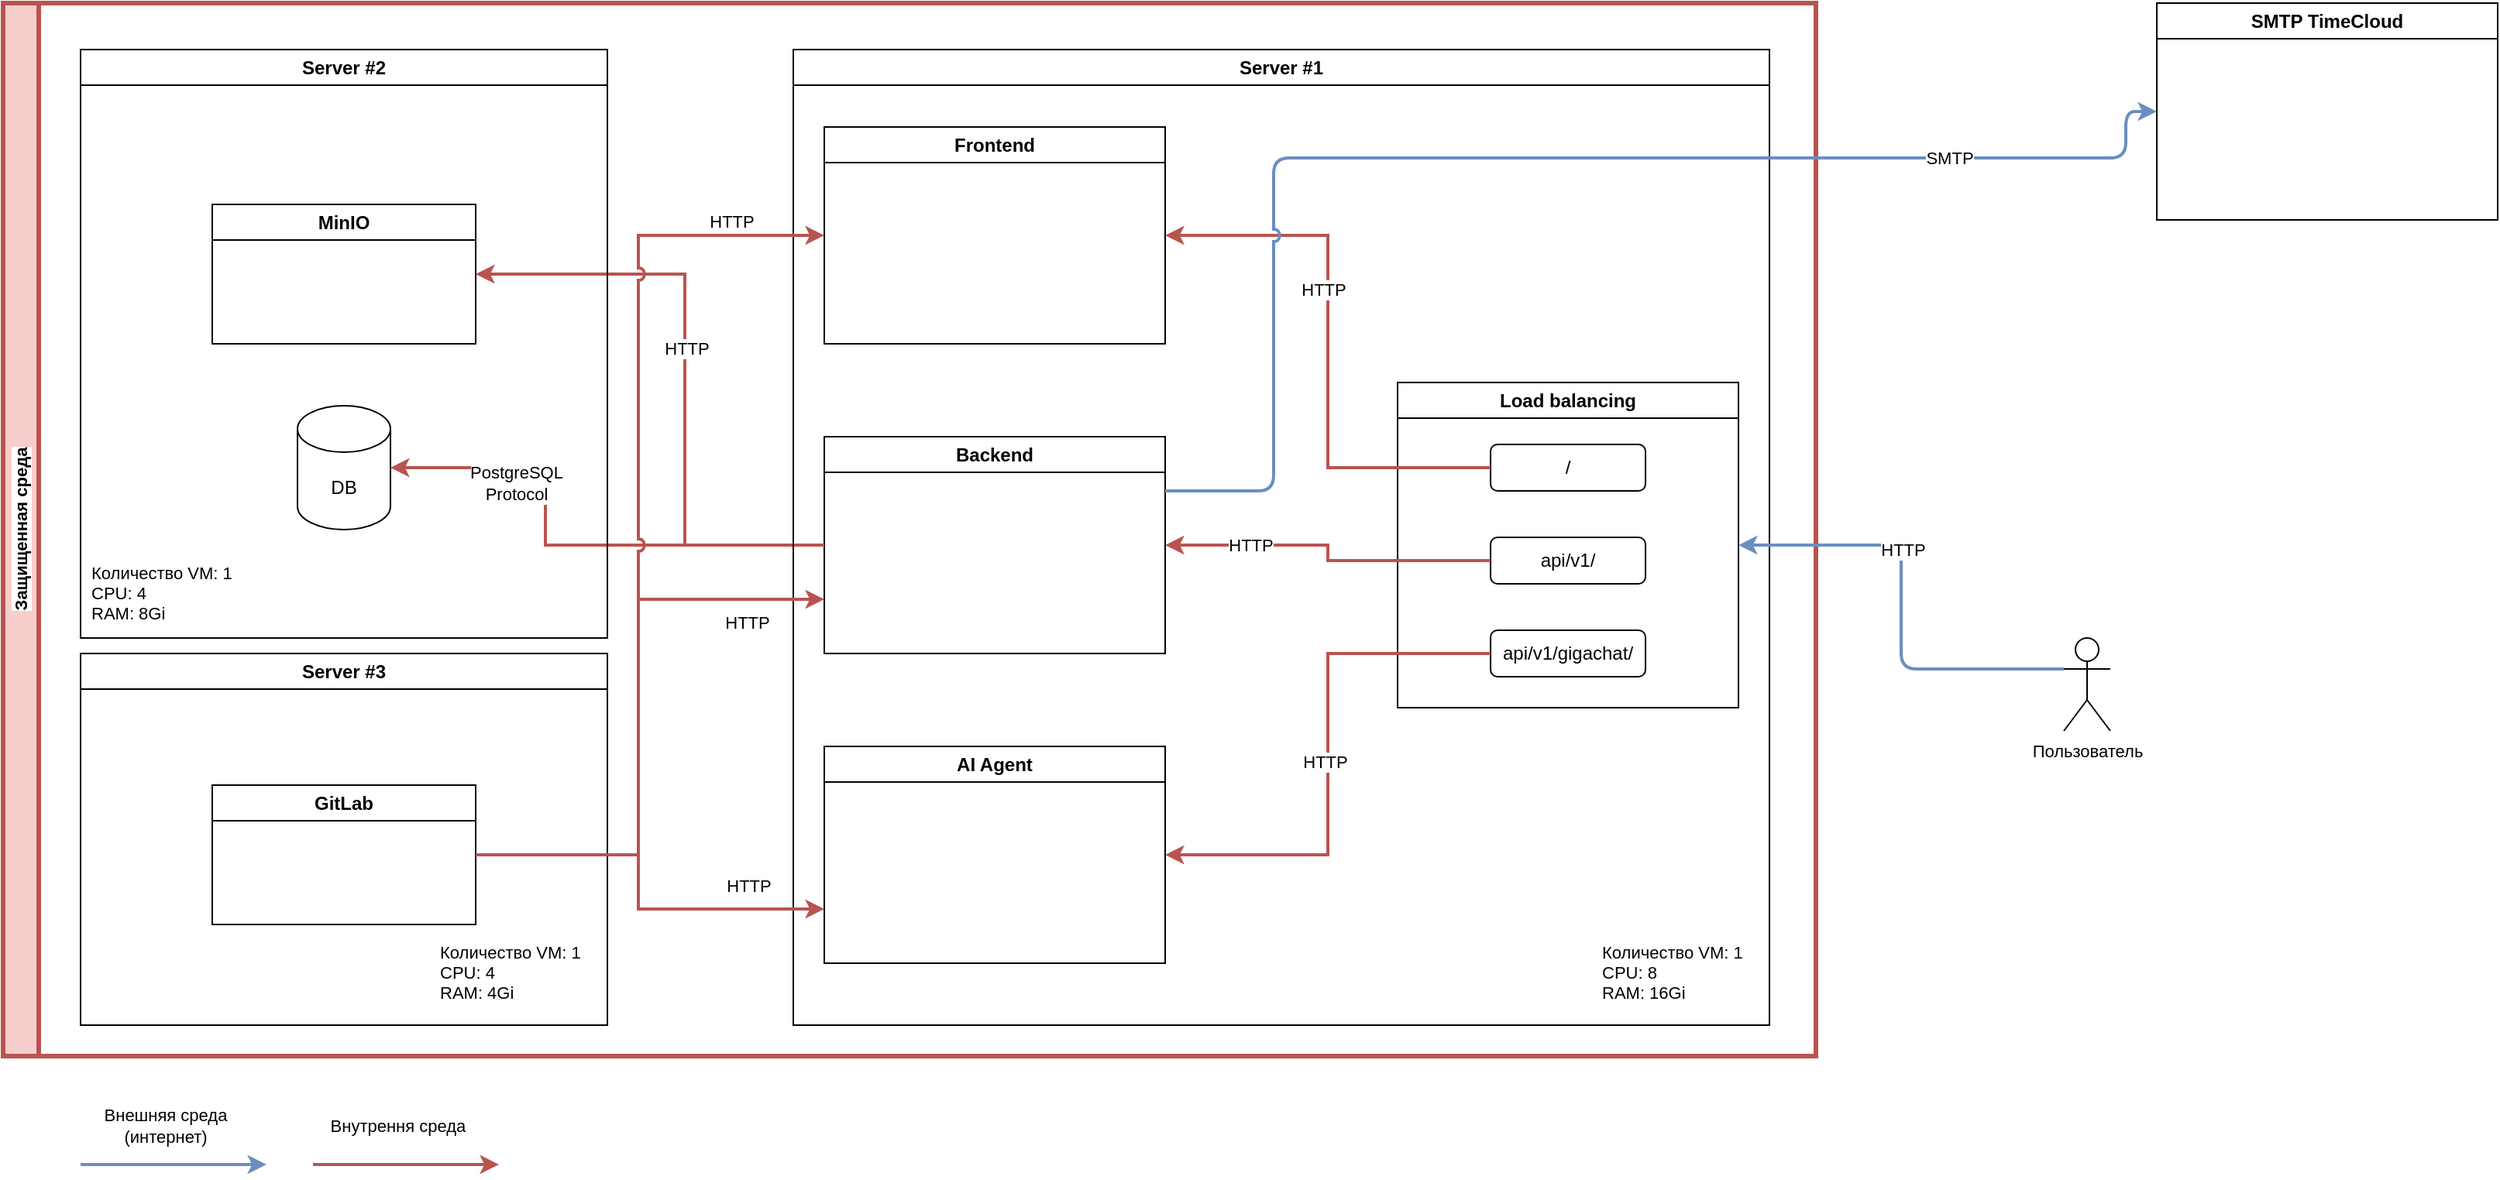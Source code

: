 <mxfile version="26.1.3">
  <diagram name="Page-1" id="6_s_pRcXd66TulgKaCR0">
    <mxGraphModel dx="2646" dy="956" grid="1" gridSize="10" guides="1" tooltips="1" connect="1" arrows="1" fold="1" page="1" pageScale="1" pageWidth="827" pageHeight="1169" math="0" shadow="0">
      <root>
        <mxCell id="0" />
        <mxCell id="1" parent="0" />
        <mxCell id="tAH2bEtZpdJmbyhbVu6n-5" value="Frontend" style="swimlane;whiteSpace=wrap;html=1;" vertex="1" parent="1">
          <mxGeometry x="360" y="200" width="220" height="140" as="geometry" />
        </mxCell>
        <mxCell id="tAH2bEtZpdJmbyhbVu6n-16" style="edgeStyle=orthogonalEdgeStyle;rounded=0;orthogonalLoop=1;jettySize=auto;html=1;exitX=0;exitY=0.5;exitDx=0;exitDy=0;entryX=1;entryY=0.5;entryDx=0;entryDy=0;elbow=vertical;strokeWidth=2;fillColor=#f8cecc;strokeColor=#b85450;" edge="1" parent="1" source="tAH2bEtZpdJmbyhbVu6n-2" target="tAH2bEtZpdJmbyhbVu6n-15">
          <mxGeometry relative="1" as="geometry">
            <Array as="points">
              <mxPoint x="270" y="470" />
              <mxPoint x="270" y="295" />
            </Array>
          </mxGeometry>
        </mxCell>
        <mxCell id="tAH2bEtZpdJmbyhbVu6n-17" value="HTTP" style="edgeLabel;html=1;align=center;verticalAlign=middle;resizable=0;points=[];" vertex="1" connectable="0" parent="tAH2bEtZpdJmbyhbVu6n-16">
          <mxGeometry x="0.09" relative="1" as="geometry">
            <mxPoint x="1" y="1" as="offset" />
          </mxGeometry>
        </mxCell>
        <mxCell id="tAH2bEtZpdJmbyhbVu6n-2" value="Backend" style="swimlane;whiteSpace=wrap;html=1;" vertex="1" parent="1">
          <mxGeometry x="360" y="400" width="220" height="140" as="geometry" />
        </mxCell>
        <mxCell id="tAH2bEtZpdJmbyhbVu6n-3" value="AI Agent" style="swimlane;whiteSpace=wrap;html=1;strokeWidth=1;" vertex="1" parent="1">
          <mxGeometry x="360" y="600" width="220" height="140" as="geometry" />
        </mxCell>
        <mxCell id="tAH2bEtZpdJmbyhbVu6n-4" value="Load balancing" style="swimlane;whiteSpace=wrap;html=1;" vertex="1" parent="1">
          <mxGeometry x="730" y="365" width="220" height="210" as="geometry" />
        </mxCell>
        <mxCell id="tAH2bEtZpdJmbyhbVu6n-7" value="api/v1/" style="rounded=1;whiteSpace=wrap;html=1;" vertex="1" parent="tAH2bEtZpdJmbyhbVu6n-4">
          <mxGeometry x="60" y="100" width="100" height="30" as="geometry" />
        </mxCell>
        <mxCell id="tAH2bEtZpdJmbyhbVu6n-8" value="/" style="rounded=1;whiteSpace=wrap;html=1;" vertex="1" parent="tAH2bEtZpdJmbyhbVu6n-4">
          <mxGeometry x="60" y="40" width="100" height="30" as="geometry" />
        </mxCell>
        <mxCell id="tAH2bEtZpdJmbyhbVu6n-9" value="api/v1/gigachat/" style="rounded=1;whiteSpace=wrap;html=1;" vertex="1" parent="tAH2bEtZpdJmbyhbVu6n-4">
          <mxGeometry x="60" y="160" width="100" height="30" as="geometry" />
        </mxCell>
        <mxCell id="tAH2bEtZpdJmbyhbVu6n-10" style="edgeStyle=orthogonalEdgeStyle;rounded=0;orthogonalLoop=1;jettySize=auto;html=1;exitX=0;exitY=0.5;exitDx=0;exitDy=0;entryX=1;entryY=0.5;entryDx=0;entryDy=0;strokeWidth=2;fillColor=#f8cecc;strokeColor=#b85450;" edge="1" parent="1" source="tAH2bEtZpdJmbyhbVu6n-8" target="tAH2bEtZpdJmbyhbVu6n-5">
          <mxGeometry relative="1" as="geometry" />
        </mxCell>
        <mxCell id="tAH2bEtZpdJmbyhbVu6n-28" value="HTTP" style="edgeLabel;html=1;align=center;verticalAlign=middle;resizable=0;points=[];" vertex="1" connectable="0" parent="tAH2bEtZpdJmbyhbVu6n-10">
          <mxGeometry x="0.225" y="3" relative="1" as="geometry">
            <mxPoint as="offset" />
          </mxGeometry>
        </mxCell>
        <mxCell id="tAH2bEtZpdJmbyhbVu6n-11" style="edgeStyle=orthogonalEdgeStyle;rounded=0;orthogonalLoop=1;jettySize=auto;html=1;exitX=0;exitY=0.5;exitDx=0;exitDy=0;entryX=1;entryY=0.5;entryDx=0;entryDy=0;strokeWidth=2;fillColor=#f8cecc;strokeColor=#b85450;" edge="1" parent="1" source="tAH2bEtZpdJmbyhbVu6n-9" target="tAH2bEtZpdJmbyhbVu6n-3">
          <mxGeometry relative="1" as="geometry" />
        </mxCell>
        <mxCell id="tAH2bEtZpdJmbyhbVu6n-27" value="HTTP" style="edgeLabel;html=1;align=center;verticalAlign=middle;resizable=0;points=[];" vertex="1" connectable="0" parent="tAH2bEtZpdJmbyhbVu6n-11">
          <mxGeometry x="0.026" y="-2" relative="1" as="geometry">
            <mxPoint as="offset" />
          </mxGeometry>
        </mxCell>
        <mxCell id="tAH2bEtZpdJmbyhbVu6n-12" style="edgeStyle=orthogonalEdgeStyle;rounded=0;orthogonalLoop=1;jettySize=auto;html=1;exitX=0;exitY=0.5;exitDx=0;exitDy=0;entryX=1;entryY=0.5;entryDx=0;entryDy=0;strokeWidth=2;fillColor=#f8cecc;strokeColor=#b85450;" edge="1" parent="1" source="tAH2bEtZpdJmbyhbVu6n-7" target="tAH2bEtZpdJmbyhbVu6n-2">
          <mxGeometry relative="1" as="geometry" />
        </mxCell>
        <mxCell id="tAH2bEtZpdJmbyhbVu6n-26" value="HTTP" style="edgeLabel;html=1;align=center;verticalAlign=middle;resizable=0;points=[];" vertex="1" connectable="0" parent="tAH2bEtZpdJmbyhbVu6n-12">
          <mxGeometry x="0.506" relative="1" as="geometry">
            <mxPoint as="offset" />
          </mxGeometry>
        </mxCell>
        <mxCell id="tAH2bEtZpdJmbyhbVu6n-18" style="edgeStyle=orthogonalEdgeStyle;rounded=0;orthogonalLoop=1;jettySize=auto;html=1;exitX=0;exitY=0.5;exitDx=0;exitDy=0;entryX=1;entryY=0.5;entryDx=0;entryDy=0;entryPerimeter=0;strokeWidth=2;fillColor=#f8cecc;strokeColor=#b85450;" edge="1" parent="1" source="tAH2bEtZpdJmbyhbVu6n-2" target="tAH2bEtZpdJmbyhbVu6n-14">
          <mxGeometry relative="1" as="geometry">
            <Array as="points">
              <mxPoint x="180" y="470" />
              <mxPoint x="180" y="420" />
            </Array>
          </mxGeometry>
        </mxCell>
        <mxCell id="tAH2bEtZpdJmbyhbVu6n-20" value="&lt;div&gt;PostgreSQL&lt;/div&gt;&lt;div&gt;Protocol&lt;/div&gt;" style="edgeLabel;html=1;align=center;verticalAlign=middle;resizable=0;points=[];" vertex="1" connectable="0" parent="tAH2bEtZpdJmbyhbVu6n-18">
          <mxGeometry x="0.41" y="2" relative="1" as="geometry">
            <mxPoint x="-17" y="8" as="offset" />
          </mxGeometry>
        </mxCell>
        <mxCell id="tAH2bEtZpdJmbyhbVu6n-21" value="Server #1" style="swimlane;whiteSpace=wrap;html=1;" vertex="1" parent="1">
          <mxGeometry x="340" y="150" width="630" height="630" as="geometry" />
        </mxCell>
        <mxCell id="tAH2bEtZpdJmbyhbVu6n-22" value="Server #2" style="swimlane;whiteSpace=wrap;html=1;" vertex="1" parent="1">
          <mxGeometry x="-120" y="150" width="340" height="380" as="geometry" />
        </mxCell>
        <mxCell id="tAH2bEtZpdJmbyhbVu6n-15" value="MinIO" style="swimlane;whiteSpace=wrap;html=1;" vertex="1" parent="tAH2bEtZpdJmbyhbVu6n-22">
          <mxGeometry x="85" y="100" width="170" height="90" as="geometry" />
        </mxCell>
        <mxCell id="tAH2bEtZpdJmbyhbVu6n-14" value="DB" style="shape=cylinder3;whiteSpace=wrap;html=1;boundedLbl=1;backgroundOutline=1;size=15;" vertex="1" parent="tAH2bEtZpdJmbyhbVu6n-22">
          <mxGeometry x="140" y="230" width="60" height="80" as="geometry" />
        </mxCell>
        <mxCell id="tAH2bEtZpdJmbyhbVu6n-23" value="Server #3" style="swimlane;whiteSpace=wrap;html=1;" vertex="1" parent="1">
          <mxGeometry x="-120" y="540" width="340" height="240" as="geometry" />
        </mxCell>
        <mxCell id="tAH2bEtZpdJmbyhbVu6n-1" value="GitLab" style="swimlane;whiteSpace=wrap;html=1;" vertex="1" parent="tAH2bEtZpdJmbyhbVu6n-23">
          <mxGeometry x="85" y="85" width="170" height="90" as="geometry" />
        </mxCell>
        <mxCell id="tAH2bEtZpdJmbyhbVu6n-30" style="edgeStyle=orthogonalEdgeStyle;rounded=0;orthogonalLoop=1;jettySize=auto;html=1;exitX=1;exitY=0.5;exitDx=0;exitDy=0;entryX=0;entryY=0.75;entryDx=0;entryDy=0;strokeWidth=2;fillColor=#f8cecc;strokeColor=#b85450;" edge="1" parent="1" source="tAH2bEtZpdJmbyhbVu6n-1" target="tAH2bEtZpdJmbyhbVu6n-3">
          <mxGeometry relative="1" as="geometry">
            <Array as="points">
              <mxPoint x="240" y="670" />
              <mxPoint x="240" y="705" />
            </Array>
          </mxGeometry>
        </mxCell>
        <mxCell id="tAH2bEtZpdJmbyhbVu6n-38" value="HTTP" style="edgeLabel;html=1;align=center;verticalAlign=middle;resizable=0;points=[];fontFamily=Helvetica;fontSize=11;fontColor=default;labelBackgroundColor=default;" vertex="1" connectable="0" parent="tAH2bEtZpdJmbyhbVu6n-30">
          <mxGeometry x="0.405" y="1" relative="1" as="geometry">
            <mxPoint x="28" y="-14" as="offset" />
          </mxGeometry>
        </mxCell>
        <mxCell id="tAH2bEtZpdJmbyhbVu6n-31" style="edgeStyle=orthogonalEdgeStyle;rounded=0;orthogonalLoop=1;jettySize=auto;html=1;exitX=1;exitY=0.5;exitDx=0;exitDy=0;entryX=0;entryY=0.75;entryDx=0;entryDy=0;strokeWidth=2;fillColor=#f8cecc;strokeColor=#b85450;" edge="1" parent="1" source="tAH2bEtZpdJmbyhbVu6n-1" target="tAH2bEtZpdJmbyhbVu6n-2">
          <mxGeometry relative="1" as="geometry">
            <Array as="points">
              <mxPoint x="240" y="670" />
              <mxPoint x="240" y="505" />
            </Array>
          </mxGeometry>
        </mxCell>
        <mxCell id="tAH2bEtZpdJmbyhbVu6n-37" value="HTTP" style="edgeLabel;html=1;align=center;verticalAlign=middle;resizable=0;points=[];fontFamily=Helvetica;fontSize=11;fontColor=default;labelBackgroundColor=default;" vertex="1" connectable="0" parent="tAH2bEtZpdJmbyhbVu6n-31">
          <mxGeometry x="0.667" relative="1" as="geometry">
            <mxPoint x="15" y="15" as="offset" />
          </mxGeometry>
        </mxCell>
        <mxCell id="tAH2bEtZpdJmbyhbVu6n-33" style="edgeStyle=orthogonalEdgeStyle;rounded=0;orthogonalLoop=1;jettySize=auto;html=1;exitX=1;exitY=0.5;exitDx=0;exitDy=0;entryX=0;entryY=0.5;entryDx=0;entryDy=0;jumpStyle=arc;strokeWidth=2;fillColor=#f8cecc;strokeColor=#b85450;" edge="1" parent="1" source="tAH2bEtZpdJmbyhbVu6n-1" target="tAH2bEtZpdJmbyhbVu6n-5">
          <mxGeometry relative="1" as="geometry">
            <Array as="points">
              <mxPoint x="240" y="670" />
              <mxPoint x="240" y="270" />
            </Array>
          </mxGeometry>
        </mxCell>
        <mxCell id="tAH2bEtZpdJmbyhbVu6n-36" value="HTTP" style="edgeLabel;html=1;align=center;verticalAlign=middle;resizable=0;points=[];fontFamily=Helvetica;fontSize=11;fontColor=default;labelBackgroundColor=default;" vertex="1" connectable="0" parent="tAH2bEtZpdJmbyhbVu6n-33">
          <mxGeometry x="-0.404" relative="1" as="geometry">
            <mxPoint x="60" y="-328" as="offset" />
          </mxGeometry>
        </mxCell>
        <mxCell id="tAH2bEtZpdJmbyhbVu6n-39" value="Защищенная среда" style="swimlane;horizontal=0;whiteSpace=wrap;html=1;fontFamily=Helvetica;fontSize=11;labelBackgroundColor=default;fillColor=#f8cecc;strokeColor=#b85450;strokeWidth=3;" vertex="1" parent="1">
          <mxGeometry x="-170" y="120" width="1170" height="680" as="geometry" />
        </mxCell>
        <mxCell id="tAH2bEtZpdJmbyhbVu6n-59" value="Количество VM: 1 &#xa;CPU: 4 &#xa;RAM: 4Gi" style="text;whiteSpace=wrap;fontFamily=Helvetica;fontSize=11;labelBackgroundColor=default;dashed=1;dashPattern=1 4;shadow=0;" vertex="1" parent="tAH2bEtZpdJmbyhbVu6n-39">
          <mxGeometry x="280" y="600" width="100" height="50" as="geometry" />
        </mxCell>
        <mxCell id="tAH2bEtZpdJmbyhbVu6n-62" value="Количество VM: 1 &#xa;CPU: 4 &#xa;RAM: 8Gi" style="text;whiteSpace=wrap;fontFamily=Helvetica;fontSize=11;labelBackgroundColor=default;dashed=1;dashPattern=1 4;shadow=0;" vertex="1" parent="tAH2bEtZpdJmbyhbVu6n-39">
          <mxGeometry x="55" y="355" width="100" height="50" as="geometry" />
        </mxCell>
        <mxCell id="tAH2bEtZpdJmbyhbVu6n-63" value="Количество VM: 1 &#xa;CPU: 8 &#xa;RAM: 16Gi" style="text;whiteSpace=wrap;fontFamily=Helvetica;fontSize=11;labelBackgroundColor=default;dashed=1;dashPattern=1 4;shadow=0;" vertex="1" parent="tAH2bEtZpdJmbyhbVu6n-39">
          <mxGeometry x="1030" y="600" width="100" height="50" as="geometry" />
        </mxCell>
        <mxCell id="tAH2bEtZpdJmbyhbVu6n-40" value="SMTP TimeCloud" style="swimlane;whiteSpace=wrap;html=1;" vertex="1" parent="1">
          <mxGeometry x="1220" y="120" width="220" height="140" as="geometry" />
        </mxCell>
        <mxCell id="tAH2bEtZpdJmbyhbVu6n-41" style="edgeStyle=orthogonalEdgeStyle;shape=connector;curved=0;rounded=1;orthogonalLoop=1;jettySize=auto;html=1;exitX=1;exitY=0.25;exitDx=0;exitDy=0;entryX=0;entryY=0.5;entryDx=0;entryDy=0;strokeColor=#6c8ebf;align=center;verticalAlign=middle;fontFamily=Helvetica;fontSize=11;fontColor=default;labelBackgroundColor=default;endArrow=classic;strokeWidth=2;fillColor=#dae8fc;jumpStyle=arc;" edge="1" parent="1" source="tAH2bEtZpdJmbyhbVu6n-2" target="tAH2bEtZpdJmbyhbVu6n-40">
          <mxGeometry relative="1" as="geometry">
            <Array as="points">
              <mxPoint x="650" y="435" />
              <mxPoint x="650" y="220" />
              <mxPoint x="1200" y="220" />
            </Array>
          </mxGeometry>
        </mxCell>
        <mxCell id="tAH2bEtZpdJmbyhbVu6n-42" value="SMTP" style="edgeLabel;html=1;align=center;verticalAlign=middle;resizable=0;points=[];fontFamily=Helvetica;fontSize=11;fontColor=default;labelBackgroundColor=default;" vertex="1" connectable="0" parent="tAH2bEtZpdJmbyhbVu6n-41">
          <mxGeometry x="0.078" y="5" relative="1" as="geometry">
            <mxPoint x="244" y="5" as="offset" />
          </mxGeometry>
        </mxCell>
        <mxCell id="tAH2bEtZpdJmbyhbVu6n-46" style="edgeStyle=orthogonalEdgeStyle;shape=connector;curved=0;rounded=1;orthogonalLoop=1;jettySize=auto;html=1;exitX=0;exitY=0.333;exitDx=0;exitDy=0;exitPerimeter=0;entryX=1;entryY=0.5;entryDx=0;entryDy=0;strokeColor=#6c8ebf;align=center;verticalAlign=middle;fontFamily=Helvetica;fontSize=11;fontColor=default;labelBackgroundColor=default;endArrow=classic;strokeWidth=2;fillColor=#dae8fc;" edge="1" parent="1" source="tAH2bEtZpdJmbyhbVu6n-43" target="tAH2bEtZpdJmbyhbVu6n-4">
          <mxGeometry relative="1" as="geometry" />
        </mxCell>
        <mxCell id="tAH2bEtZpdJmbyhbVu6n-47" value="&lt;div&gt;HTTP&lt;/div&gt;" style="edgeLabel;html=1;align=center;verticalAlign=middle;resizable=0;points=[];fontFamily=Helvetica;fontSize=11;fontColor=default;labelBackgroundColor=default;" vertex="1" connectable="0" parent="tAH2bEtZpdJmbyhbVu6n-46">
          <mxGeometry x="0.255" y="-1" relative="1" as="geometry">
            <mxPoint as="offset" />
          </mxGeometry>
        </mxCell>
        <mxCell id="tAH2bEtZpdJmbyhbVu6n-43" value="Пользователь" style="shape=umlActor;verticalLabelPosition=bottom;verticalAlign=top;html=1;outlineConnect=0;fontFamily=Helvetica;fontSize=11;fontColor=default;labelBackgroundColor=default;" vertex="1" parent="1">
          <mxGeometry x="1160" y="530" width="30" height="60" as="geometry" />
        </mxCell>
        <mxCell id="tAH2bEtZpdJmbyhbVu6n-48" value="" style="endArrow=classic;html=1;rounded=1;strokeColor=#6c8ebf;align=center;verticalAlign=middle;fontFamily=Helvetica;fontSize=11;fontColor=default;labelBackgroundColor=default;edgeStyle=orthogonalEdgeStyle;curved=0;strokeWidth=2;fillColor=#dae8fc;" edge="1" parent="1">
          <mxGeometry width="50" height="50" relative="1" as="geometry">
            <mxPoint x="-120" y="870" as="sourcePoint" />
            <mxPoint y="870" as="targetPoint" />
          </mxGeometry>
        </mxCell>
        <mxCell id="tAH2bEtZpdJmbyhbVu6n-49" value="Внешняя среда (интернет)" style="text;html=1;align=center;verticalAlign=middle;whiteSpace=wrap;rounded=0;fontFamily=Helvetica;fontSize=11;fontColor=default;labelBackgroundColor=default;" vertex="1" parent="1">
          <mxGeometry x="-120" y="830" width="110" height="30" as="geometry" />
        </mxCell>
        <mxCell id="tAH2bEtZpdJmbyhbVu6n-50" value="" style="endArrow=classic;html=1;rounded=1;strokeColor=#b85450;align=center;verticalAlign=middle;fontFamily=Helvetica;fontSize=11;fontColor=default;labelBackgroundColor=default;edgeStyle=orthogonalEdgeStyle;curved=0;strokeWidth=2;fillColor=#f8cecc;" edge="1" parent="1">
          <mxGeometry width="50" height="50" relative="1" as="geometry">
            <mxPoint x="30" y="870" as="sourcePoint" />
            <mxPoint x="150" y="870" as="targetPoint" />
          </mxGeometry>
        </mxCell>
        <mxCell id="tAH2bEtZpdJmbyhbVu6n-51" value="Внутрення среда" style="text;html=1;align=center;verticalAlign=middle;whiteSpace=wrap;rounded=0;fontFamily=Helvetica;fontSize=11;fontColor=default;labelBackgroundColor=default;" vertex="1" parent="1">
          <mxGeometry x="30" y="830" width="110" height="30" as="geometry" />
        </mxCell>
      </root>
    </mxGraphModel>
  </diagram>
</mxfile>
